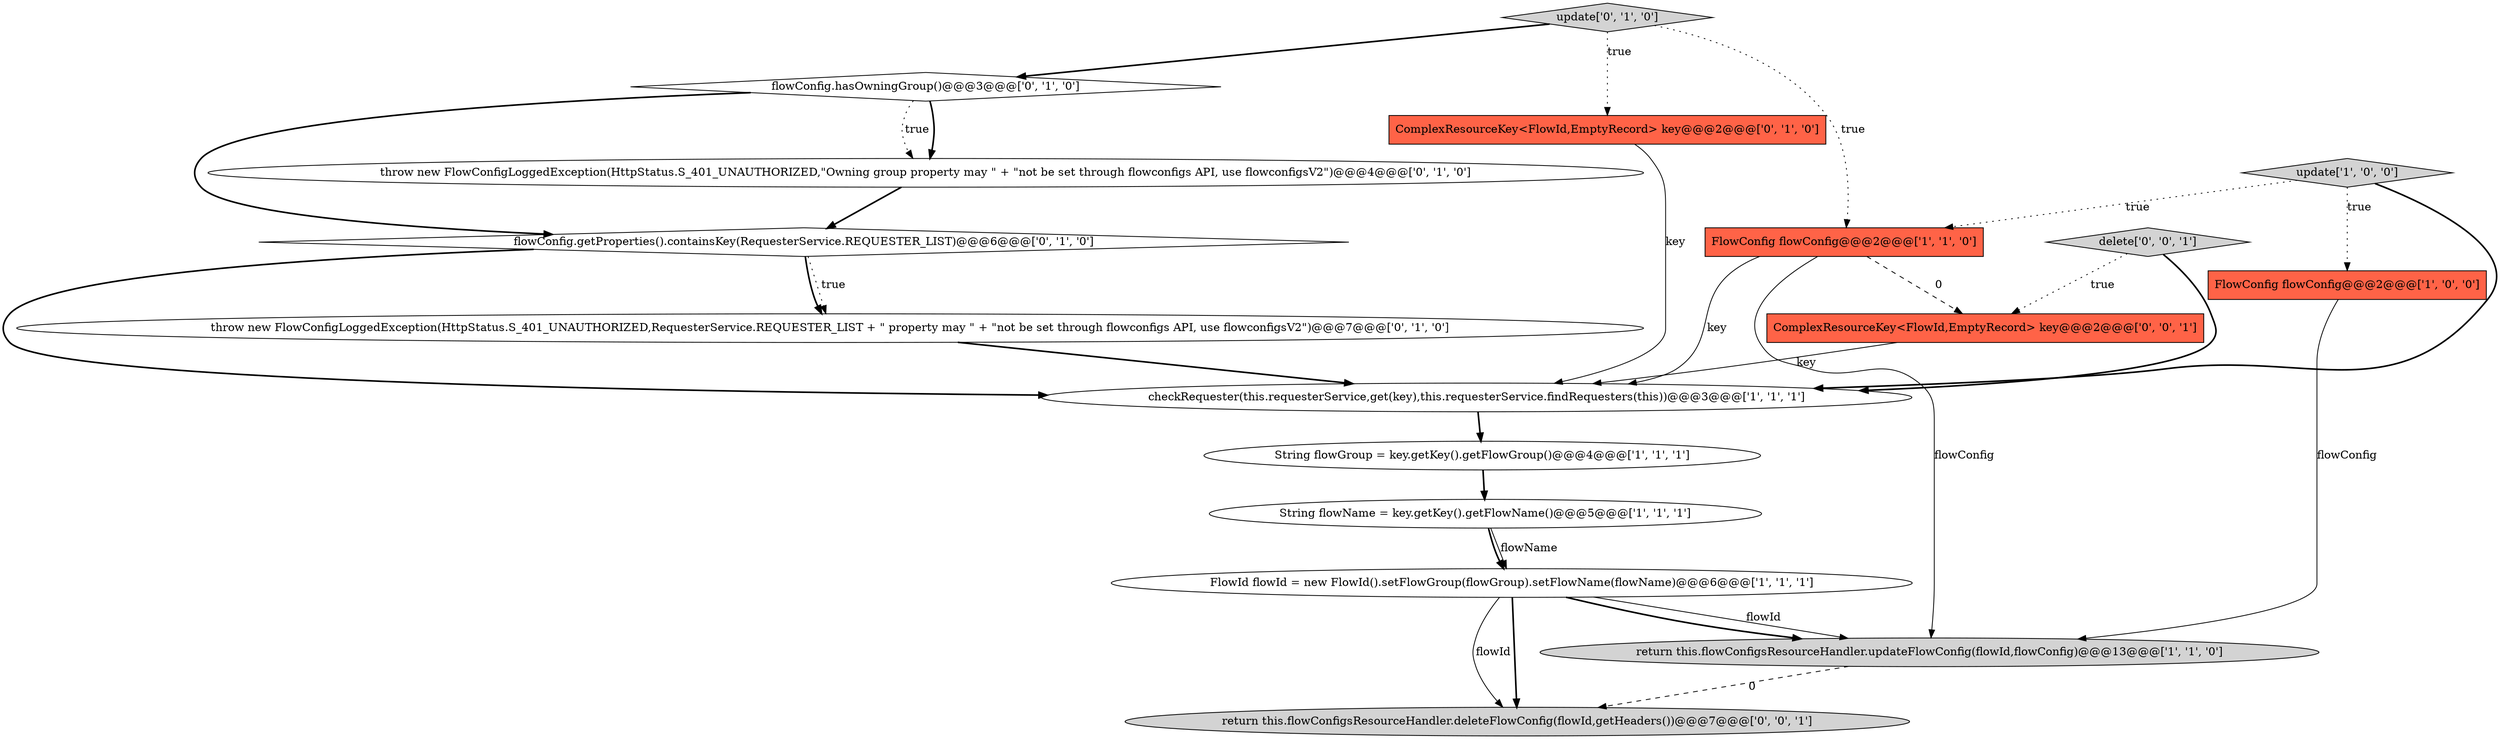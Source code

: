 digraph {
14 [style = filled, label = "return this.flowConfigsResourceHandler.deleteFlowConfig(flowId,getHeaders())@@@7@@@['0', '0', '1']", fillcolor = lightgray, shape = ellipse image = "AAA0AAABBB3BBB"];
4 [style = filled, label = "String flowGroup = key.getKey().getFlowGroup()@@@4@@@['1', '1', '1']", fillcolor = white, shape = ellipse image = "AAA0AAABBB1BBB"];
10 [style = filled, label = "flowConfig.getProperties().containsKey(RequesterService.REQUESTER_LIST)@@@6@@@['0', '1', '0']", fillcolor = white, shape = diamond image = "AAA1AAABBB2BBB"];
0 [style = filled, label = "String flowName = key.getKey().getFlowName()@@@5@@@['1', '1', '1']", fillcolor = white, shape = ellipse image = "AAA0AAABBB1BBB"];
1 [style = filled, label = "FlowId flowId = new FlowId().setFlowGroup(flowGroup).setFlowName(flowName)@@@6@@@['1', '1', '1']", fillcolor = white, shape = ellipse image = "AAA0AAABBB1BBB"];
5 [style = filled, label = "checkRequester(this.requesterService,get(key),this.requesterService.findRequesters(this))@@@3@@@['1', '1', '1']", fillcolor = white, shape = ellipse image = "AAA0AAABBB1BBB"];
9 [style = filled, label = "ComplexResourceKey<FlowId,EmptyRecord> key@@@2@@@['0', '1', '0']", fillcolor = tomato, shape = box image = "AAA0AAABBB2BBB"];
11 [style = filled, label = "flowConfig.hasOwningGroup()@@@3@@@['0', '1', '0']", fillcolor = white, shape = diamond image = "AAA1AAABBB2BBB"];
13 [style = filled, label = "update['0', '1', '0']", fillcolor = lightgray, shape = diamond image = "AAA0AAABBB2BBB"];
16 [style = filled, label = "ComplexResourceKey<FlowId,EmptyRecord> key@@@2@@@['0', '0', '1']", fillcolor = tomato, shape = box image = "AAA0AAABBB3BBB"];
3 [style = filled, label = "FlowConfig flowConfig@@@2@@@['1', '0', '0']", fillcolor = tomato, shape = box image = "AAA0AAABBB1BBB"];
6 [style = filled, label = "FlowConfig flowConfig@@@2@@@['1', '1', '0']", fillcolor = tomato, shape = box image = "AAA0AAABBB1BBB"];
12 [style = filled, label = "throw new FlowConfigLoggedException(HttpStatus.S_401_UNAUTHORIZED,\"Owning group property may \" + \"not be set through flowconfigs API, use flowconfigsV2\")@@@4@@@['0', '1', '0']", fillcolor = white, shape = ellipse image = "AAA1AAABBB2BBB"];
8 [style = filled, label = "throw new FlowConfigLoggedException(HttpStatus.S_401_UNAUTHORIZED,RequesterService.REQUESTER_LIST + \" property may \" + \"not be set through flowconfigs API, use flowconfigsV2\")@@@7@@@['0', '1', '0']", fillcolor = white, shape = ellipse image = "AAA1AAABBB2BBB"];
2 [style = filled, label = "update['1', '0', '0']", fillcolor = lightgray, shape = diamond image = "AAA0AAABBB1BBB"];
7 [style = filled, label = "return this.flowConfigsResourceHandler.updateFlowConfig(flowId,flowConfig)@@@13@@@['1', '1', '0']", fillcolor = lightgray, shape = ellipse image = "AAA0AAABBB1BBB"];
15 [style = filled, label = "delete['0', '0', '1']", fillcolor = lightgray, shape = diamond image = "AAA0AAABBB3BBB"];
13->6 [style = dotted, label="true"];
2->3 [style = dotted, label="true"];
11->12 [style = bold, label=""];
8->5 [style = bold, label=""];
11->12 [style = dotted, label="true"];
2->5 [style = bold, label=""];
1->7 [style = solid, label="flowId"];
10->8 [style = bold, label=""];
2->6 [style = dotted, label="true"];
13->9 [style = dotted, label="true"];
1->14 [style = bold, label=""];
3->7 [style = solid, label="flowConfig"];
0->1 [style = bold, label=""];
5->4 [style = bold, label=""];
12->10 [style = bold, label=""];
13->11 [style = bold, label=""];
11->10 [style = bold, label=""];
16->5 [style = solid, label="key"];
10->8 [style = dotted, label="true"];
1->14 [style = solid, label="flowId"];
6->16 [style = dashed, label="0"];
15->5 [style = bold, label=""];
15->16 [style = dotted, label="true"];
0->1 [style = solid, label="flowName"];
7->14 [style = dashed, label="0"];
6->7 [style = solid, label="flowConfig"];
1->7 [style = bold, label=""];
6->5 [style = solid, label="key"];
10->5 [style = bold, label=""];
9->5 [style = solid, label="key"];
4->0 [style = bold, label=""];
}
